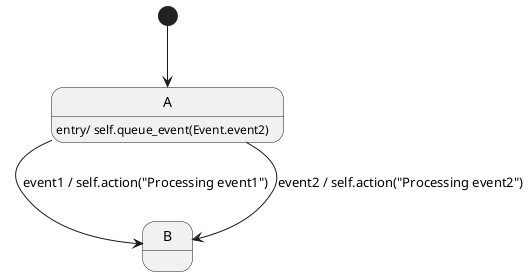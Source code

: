 @startuml

'title T6_event_actions

state A : entry/ self.queue_event(Event.event2)
state B

[*] --> A
A --> B : event1 / self.action("Processing event1")
A --> B : event2 / self.action("Processing event2")

@enduml

@startexpected
Processing event2
@endexpected